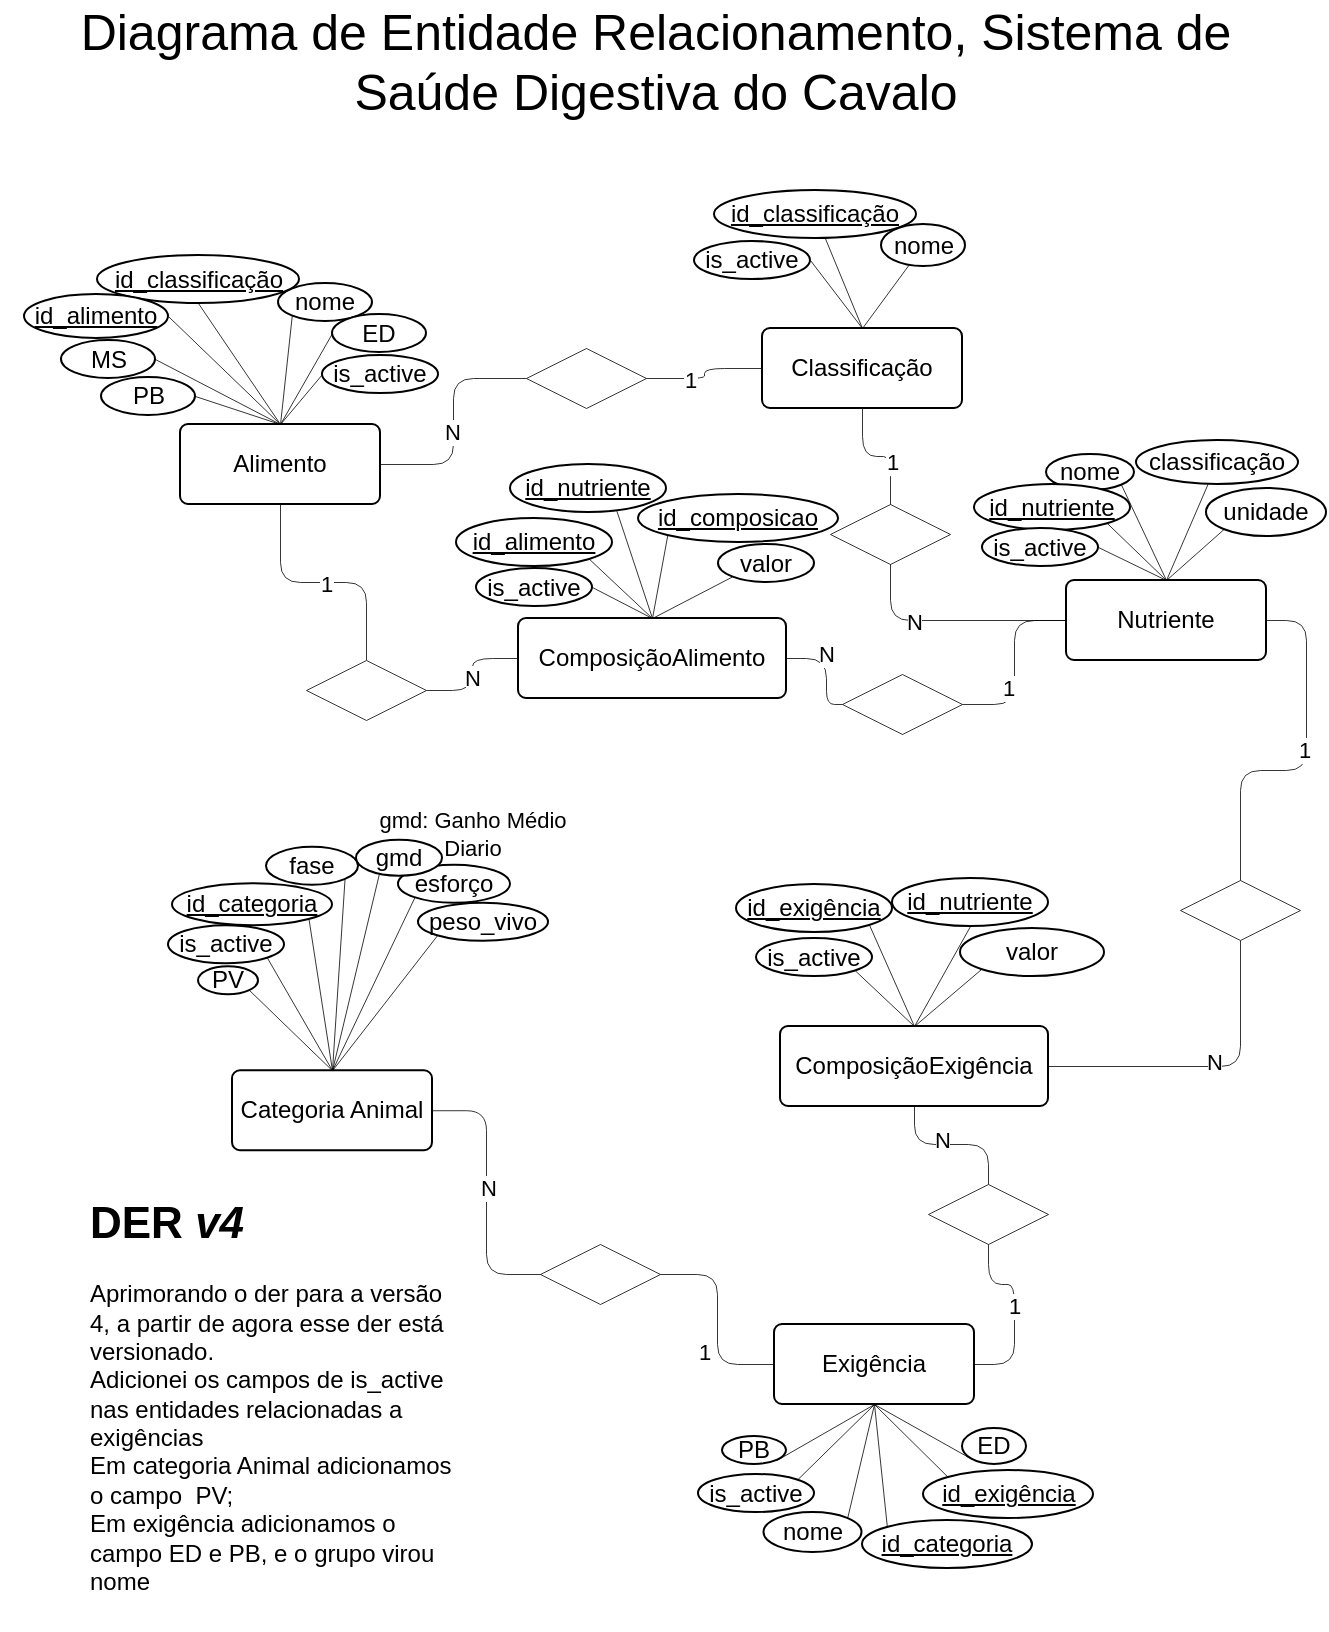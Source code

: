 <mxfile version="27.0.9">
  <diagram name="Página-1" id="3VQ2zI77Vzn59eib0IF1">
    <mxGraphModel dx="505" dy="426" grid="1" gridSize="10" guides="1" tooltips="1" connect="1" arrows="1" fold="1" page="1" pageScale="1" pageWidth="1600" pageHeight="900" math="0" shadow="0">
      <root>
        <mxCell id="0" />
        <mxCell id="1" parent="0" />
        <mxCell id="BL19Yoxea98xcwSY_bck-126" value="gmd: Ganho Médio Diario" style="text;html=1;align=center;verticalAlign=middle;whiteSpace=wrap;rounded=0;fontFamily=Helvetica;fontSize=11;fontColor=default;labelBackgroundColor=default;" parent="1" vertex="1">
          <mxGeometry x="688" y="447" width="117" height="30" as="geometry" />
        </mxCell>
        <mxCell id="BL19Yoxea98xcwSY_bck-1" value="" style="group" parent="1" vertex="1" connectable="0">
          <mxGeometry x="821" y="139" width="190.5" height="110" as="geometry" />
        </mxCell>
        <mxCell id="BL19Yoxea98xcwSY_bck-2" value="Classificação" style="rounded=1;arcSize=10;whiteSpace=wrap;html=1;align=center;" parent="BL19Yoxea98xcwSY_bck-1" vertex="1">
          <mxGeometry x="70" y="70" width="100" height="40" as="geometry" />
        </mxCell>
        <mxCell id="BL19Yoxea98xcwSY_bck-3" style="edgeStyle=none;shape=connector;rounded=1;orthogonalLoop=1;jettySize=auto;html=1;shadow=0;strokeColor=default;strokeWidth=0.394;align=center;verticalAlign=middle;fontFamily=Helvetica;fontSize=11;fontColor=default;labelBackgroundColor=default;startFill=0;endArrow=none;flowAnimation=0;" parent="BL19Yoxea98xcwSY_bck-1" source="BL19Yoxea98xcwSY_bck-4" edge="1">
          <mxGeometry relative="1" as="geometry">
            <mxPoint x="120" y="70" as="targetPoint" />
          </mxGeometry>
        </mxCell>
        <mxCell id="BL19Yoxea98xcwSY_bck-4" value="&lt;u&gt;id_classificação&lt;/u&gt;" style="ellipse;whiteSpace=wrap;html=1;align=center;" parent="BL19Yoxea98xcwSY_bck-1" vertex="1">
          <mxGeometry x="46" y="1" width="101" height="24" as="geometry" />
        </mxCell>
        <mxCell id="BL19Yoxea98xcwSY_bck-5" style="shape=connector;rounded=1;orthogonalLoop=1;jettySize=auto;html=1;entryX=0.5;entryY=0;entryDx=0;entryDy=0;shadow=0;strokeColor=default;strokeWidth=0.394;align=center;verticalAlign=middle;fontFamily=Helvetica;fontSize=11;fontColor=default;labelBackgroundColor=default;startFill=0;endArrow=none;flowAnimation=0;" parent="BL19Yoxea98xcwSY_bck-1" source="BL19Yoxea98xcwSY_bck-6" target="BL19Yoxea98xcwSY_bck-2" edge="1">
          <mxGeometry relative="1" as="geometry" />
        </mxCell>
        <mxCell id="BL19Yoxea98xcwSY_bck-6" value="nome" style="ellipse;whiteSpace=wrap;html=1;align=center;" parent="BL19Yoxea98xcwSY_bck-1" vertex="1">
          <mxGeometry x="129.5" y="18" width="42" height="21" as="geometry" />
        </mxCell>
        <mxCell id="BL19Yoxea98xcwSY_bck-7" style="rounded=1;orthogonalLoop=1;jettySize=auto;html=1;exitX=1;exitY=0.5;exitDx=0;exitDy=0;entryX=0.5;entryY=0;entryDx=0;entryDy=0;shadow=0;strokeColor=default;strokeWidth=0.394;align=center;verticalAlign=middle;fontFamily=Helvetica;fontSize=11;fontColor=default;labelBackgroundColor=default;startFill=0;endArrow=none;flowAnimation=0;" parent="BL19Yoxea98xcwSY_bck-1" source="BL19Yoxea98xcwSY_bck-8" target="BL19Yoxea98xcwSY_bck-2" edge="1">
          <mxGeometry relative="1" as="geometry" />
        </mxCell>
        <mxCell id="BL19Yoxea98xcwSY_bck-8" value="is_&lt;span style=&quot;background-color: transparent; color: light-dark(rgb(0, 0, 0), rgb(255, 255, 255));&quot;&gt;active&lt;/span&gt;" style="ellipse;whiteSpace=wrap;html=1;align=center;" parent="BL19Yoxea98xcwSY_bck-1" vertex="1">
          <mxGeometry x="36" y="26.5" width="58" height="19" as="geometry" />
        </mxCell>
        <mxCell id="BL19Yoxea98xcwSY_bck-9" style="edgeStyle=orthogonalEdgeStyle;rounded=1;orthogonalLoop=1;jettySize=auto;html=1;entryX=0;entryY=0.5;entryDx=0;entryDy=0;endArrow=none;startFill=0;strokeWidth=0.394;curved=0;flowAnimation=0;shadow=0;" parent="1" source="BL19Yoxea98xcwSY_bck-54" target="BL19Yoxea98xcwSY_bck-18" edge="1">
          <mxGeometry relative="1" as="geometry" />
        </mxCell>
        <mxCell id="BL19Yoxea98xcwSY_bck-10" value="N" style="edgeLabel;html=1;align=center;verticalAlign=middle;resizable=0;points=[];" parent="BL19Yoxea98xcwSY_bck-9" vertex="1" connectable="0">
          <mxGeometry x="-0.237" y="2" relative="1" as="geometry">
            <mxPoint as="offset" />
          </mxGeometry>
        </mxCell>
        <mxCell id="BL19Yoxea98xcwSY_bck-11" style="edgeStyle=orthogonalEdgeStyle;rounded=1;orthogonalLoop=1;jettySize=auto;html=1;endArrow=none;startFill=0;strokeWidth=0.394;curved=0;flowAnimation=0;shadow=0;" parent="1" source="BL19Yoxea98xcwSY_bck-15" target="BL19Yoxea98xcwSY_bck-20" edge="1">
          <mxGeometry relative="1" as="geometry" />
        </mxCell>
        <mxCell id="BL19Yoxea98xcwSY_bck-12" value="1" style="edgeLabel;html=1;align=center;verticalAlign=middle;resizable=0;points=[];" parent="BL19Yoxea98xcwSY_bck-11" vertex="1" connectable="0">
          <mxGeometry x="-0.026" y="1" relative="1" as="geometry">
            <mxPoint as="offset" />
          </mxGeometry>
        </mxCell>
        <mxCell id="BL19Yoxea98xcwSY_bck-13" style="edgeStyle=orthogonalEdgeStyle;rounded=1;orthogonalLoop=1;jettySize=auto;html=1;exitX=1;exitY=0.5;exitDx=0;exitDy=0;entryX=0;entryY=0.5;entryDx=0;entryDy=0;endArrow=none;startFill=0;strokeWidth=0.394;curved=0;flowAnimation=0;shadow=0;" parent="1" source="BL19Yoxea98xcwSY_bck-15" target="BL19Yoxea98xcwSY_bck-54" edge="1">
          <mxGeometry relative="1" as="geometry" />
        </mxCell>
        <mxCell id="BL19Yoxea98xcwSY_bck-14" value="N" style="edgeLabel;html=1;align=center;verticalAlign=middle;resizable=0;points=[];" parent="BL19Yoxea98xcwSY_bck-13" vertex="1" connectable="0">
          <mxGeometry x="-0.059" relative="1" as="geometry">
            <mxPoint as="offset" />
          </mxGeometry>
        </mxCell>
        <mxCell id="BL19Yoxea98xcwSY_bck-15" value="" style="shape=rhombus;perimeter=rhombusPerimeter;whiteSpace=wrap;html=1;align=center;strokeWidth=0.394;fontFamily=Helvetica;fontColor=#464646;spacing=0.394;" parent="1" vertex="1">
          <mxGeometry x="663" y="375" width="60" height="30" as="geometry" />
        </mxCell>
        <mxCell id="BL19Yoxea98xcwSY_bck-16" style="edgeStyle=orthogonalEdgeStyle;rounded=1;orthogonalLoop=1;jettySize=auto;html=1;endArrow=none;startFill=0;strokeWidth=0.394;curved=0;flowAnimation=0;shadow=0;entryX=0;entryY=0.5;entryDx=0;entryDy=0;" parent="1" source="BL19Yoxea98xcwSY_bck-18" target="BL19Yoxea98xcwSY_bck-36" edge="1">
          <mxGeometry relative="1" as="geometry" />
        </mxCell>
        <mxCell id="BL19Yoxea98xcwSY_bck-17" value="1" style="edgeLabel;html=1;align=center;verticalAlign=middle;resizable=0;points=[];" parent="BL19Yoxea98xcwSY_bck-16" vertex="1" connectable="0">
          <mxGeometry x="-0.271" y="3" relative="1" as="geometry">
            <mxPoint as="offset" />
          </mxGeometry>
        </mxCell>
        <mxCell id="BL19Yoxea98xcwSY_bck-18" value="" style="shape=rhombus;perimeter=rhombusPerimeter;whiteSpace=wrap;html=1;align=center;strokeWidth=0.394;fontFamily=Helvetica;fontColor=#464646;spacing=0.394;" parent="1" vertex="1">
          <mxGeometry x="931" y="382" width="60" height="30" as="geometry" />
        </mxCell>
        <mxCell id="BL19Yoxea98xcwSY_bck-19" value="" style="group" parent="1" vertex="1" connectable="0">
          <mxGeometry x="510" y="177" width="215" height="120" as="geometry" />
        </mxCell>
        <mxCell id="BL19Yoxea98xcwSY_bck-20" value="Alimento" style="rounded=1;arcSize=10;whiteSpace=wrap;html=1;align=center;" parent="BL19Yoxea98xcwSY_bck-19" vertex="1">
          <mxGeometry x="90" y="80" width="100" height="40" as="geometry" />
        </mxCell>
        <mxCell id="BL19Yoxea98xcwSY_bck-21" style="edgeStyle=none;shape=connector;rounded=1;orthogonalLoop=1;jettySize=auto;html=1;exitX=0;exitY=1;exitDx=0;exitDy=0;entryX=0.5;entryY=0;entryDx=0;entryDy=0;shadow=0;strokeColor=default;strokeWidth=0.394;align=center;verticalAlign=middle;fontFamily=Helvetica;fontSize=11;fontColor=default;labelBackgroundColor=default;startFill=0;endArrow=none;flowAnimation=0;" parent="BL19Yoxea98xcwSY_bck-19" source="BL19Yoxea98xcwSY_bck-22" target="BL19Yoxea98xcwSY_bck-20" edge="1">
          <mxGeometry relative="1" as="geometry" />
        </mxCell>
        <mxCell id="BL19Yoxea98xcwSY_bck-22" value="nome" style="ellipse;whiteSpace=wrap;html=1;align=center;" parent="BL19Yoxea98xcwSY_bck-19" vertex="1">
          <mxGeometry x="139" y="9.5" width="47" height="19" as="geometry" />
        </mxCell>
        <mxCell id="BL19Yoxea98xcwSY_bck-23" style="edgeStyle=none;shape=connector;rounded=1;orthogonalLoop=1;jettySize=auto;html=1;exitX=0.5;exitY=1;exitDx=0;exitDy=0;entryX=0.5;entryY=0;entryDx=0;entryDy=0;shadow=0;strokeColor=default;strokeWidth=0.394;align=center;verticalAlign=middle;fontFamily=Helvetica;fontSize=11;fontColor=default;labelBackgroundColor=default;startFill=0;endArrow=none;flowAnimation=0;" parent="BL19Yoxea98xcwSY_bck-19" source="BL19Yoxea98xcwSY_bck-24" target="BL19Yoxea98xcwSY_bck-20" edge="1">
          <mxGeometry relative="1" as="geometry" />
        </mxCell>
        <mxCell id="BL19Yoxea98xcwSY_bck-24" value="&lt;u&gt;id_classificação&lt;/u&gt;" style="ellipse;whiteSpace=wrap;html=1;align=center;" parent="BL19Yoxea98xcwSY_bck-19" vertex="1">
          <mxGeometry x="48.5" y="-4.5" width="101" height="24" as="geometry" />
        </mxCell>
        <mxCell id="BL19Yoxea98xcwSY_bck-25" style="edgeStyle=none;shape=connector;rounded=1;orthogonalLoop=1;jettySize=auto;html=1;exitX=1;exitY=0.5;exitDx=0;exitDy=0;entryX=0.5;entryY=0;entryDx=0;entryDy=0;shadow=0;strokeColor=default;strokeWidth=0.394;align=center;verticalAlign=middle;fontFamily=Helvetica;fontSize=11;fontColor=default;labelBackgroundColor=default;startFill=0;endArrow=none;flowAnimation=0;" parent="BL19Yoxea98xcwSY_bck-19" source="BL19Yoxea98xcwSY_bck-26" target="BL19Yoxea98xcwSY_bck-20" edge="1">
          <mxGeometry relative="1" as="geometry" />
        </mxCell>
        <mxCell id="BL19Yoxea98xcwSY_bck-26" value="&lt;u&gt;id_alimento&lt;/u&gt;" style="ellipse;whiteSpace=wrap;html=1;align=center;" parent="BL19Yoxea98xcwSY_bck-19" vertex="1">
          <mxGeometry x="12" y="15" width="72" height="22" as="geometry" />
        </mxCell>
        <mxCell id="BL19Yoxea98xcwSY_bck-27" style="rounded=0;orthogonalLoop=1;jettySize=auto;html=1;exitX=1;exitY=0.5;exitDx=0;exitDy=0;entryX=0.5;entryY=0;entryDx=0;entryDy=0;endArrow=none;startFill=0;strokeWidth=0.394;" parent="BL19Yoxea98xcwSY_bck-19" source="BL19Yoxea98xcwSY_bck-28" target="BL19Yoxea98xcwSY_bck-20" edge="1">
          <mxGeometry relative="1" as="geometry" />
        </mxCell>
        <mxCell id="BL19Yoxea98xcwSY_bck-28" value="MS" style="ellipse;whiteSpace=wrap;html=1;align=center;" parent="BL19Yoxea98xcwSY_bck-19" vertex="1">
          <mxGeometry x="30.5" y="38" width="47" height="19" as="geometry" />
        </mxCell>
        <mxCell id="BL19Yoxea98xcwSY_bck-29" value="PB" style="ellipse;whiteSpace=wrap;html=1;align=center;" parent="BL19Yoxea98xcwSY_bck-19" vertex="1">
          <mxGeometry x="50.5" y="56.5" width="47" height="19" as="geometry" />
        </mxCell>
        <mxCell id="BL19Yoxea98xcwSY_bck-30" style="rounded=0;orthogonalLoop=1;jettySize=auto;html=1;exitX=1;exitY=0.5;exitDx=0;exitDy=0;entryX=0.5;entryY=0;entryDx=0;entryDy=0;endArrow=none;startFill=0;strokeWidth=0.394;" parent="BL19Yoxea98xcwSY_bck-19" source="BL19Yoxea98xcwSY_bck-29" target="BL19Yoxea98xcwSY_bck-20" edge="1">
          <mxGeometry relative="1" as="geometry">
            <mxPoint x="150" y="90" as="targetPoint" />
          </mxGeometry>
        </mxCell>
        <mxCell id="BL19Yoxea98xcwSY_bck-31" value="ED" style="ellipse;whiteSpace=wrap;html=1;align=center;" parent="BL19Yoxea98xcwSY_bck-19" vertex="1">
          <mxGeometry x="166" y="25" width="47" height="19" as="geometry" />
        </mxCell>
        <mxCell id="BL19Yoxea98xcwSY_bck-32" style="rounded=0;orthogonalLoop=1;jettySize=auto;html=1;exitX=0;exitY=0.5;exitDx=0;exitDy=0;entryX=0.5;entryY=0;entryDx=0;entryDy=0;endArrow=none;startFill=0;strokeWidth=0.394;" parent="BL19Yoxea98xcwSY_bck-19" source="BL19Yoxea98xcwSY_bck-31" target="BL19Yoxea98xcwSY_bck-20" edge="1">
          <mxGeometry relative="1" as="geometry">
            <mxPoint x="281.5" y="69.5" as="targetPoint" />
          </mxGeometry>
        </mxCell>
        <mxCell id="BL19Yoxea98xcwSY_bck-33" style="rounded=0;orthogonalLoop=1;jettySize=auto;html=1;exitX=0;exitY=0.5;exitDx=0;exitDy=0;endArrow=none;startFill=0;strokeWidth=0.394;entryX=0.5;entryY=0;entryDx=0;entryDy=0;" parent="BL19Yoxea98xcwSY_bck-19" source="BL19Yoxea98xcwSY_bck-34" target="BL19Yoxea98xcwSY_bck-20" edge="1">
          <mxGeometry relative="1" as="geometry">
            <mxPoint x="141" y="82" as="targetPoint" />
          </mxGeometry>
        </mxCell>
        <mxCell id="BL19Yoxea98xcwSY_bck-34" value="is_&lt;span style=&quot;background-color: transparent; color: light-dark(rgb(0, 0, 0), rgb(255, 255, 255));&quot;&gt;active&lt;/span&gt;" style="ellipse;whiteSpace=wrap;html=1;align=center;" parent="BL19Yoxea98xcwSY_bck-19" vertex="1">
          <mxGeometry x="161" y="45.5" width="58" height="19" as="geometry" />
        </mxCell>
        <mxCell id="BL19Yoxea98xcwSY_bck-35" value="" style="group" parent="1" vertex="1" connectable="0">
          <mxGeometry x="991" y="265" width="182" height="110" as="geometry" />
        </mxCell>
        <mxCell id="BL19Yoxea98xcwSY_bck-36" value="Nutriente" style="rounded=1;arcSize=10;whiteSpace=wrap;html=1;align=center;" parent="BL19Yoxea98xcwSY_bck-35" vertex="1">
          <mxGeometry x="52" y="70" width="100" height="40" as="geometry" />
        </mxCell>
        <mxCell id="BL19Yoxea98xcwSY_bck-37" style="edgeStyle=none;shape=connector;rounded=1;orthogonalLoop=1;jettySize=auto;html=1;exitX=1;exitY=1;exitDx=0;exitDy=0;entryX=0.5;entryY=0;entryDx=0;entryDy=0;shadow=0;strokeColor=default;strokeWidth=0.394;align=center;verticalAlign=middle;fontFamily=Helvetica;fontSize=11;fontColor=default;labelBackgroundColor=default;startFill=0;endArrow=none;flowAnimation=0;" parent="BL19Yoxea98xcwSY_bck-35" source="BL19Yoxea98xcwSY_bck-38" target="BL19Yoxea98xcwSY_bck-36" edge="1">
          <mxGeometry relative="1" as="geometry" />
        </mxCell>
        <mxCell id="BL19Yoxea98xcwSY_bck-38" value="nome" style="ellipse;whiteSpace=wrap;html=1;align=center;" parent="BL19Yoxea98xcwSY_bck-35" vertex="1">
          <mxGeometry x="42" y="7" width="44" height="18" as="geometry" />
        </mxCell>
        <mxCell id="BL19Yoxea98xcwSY_bck-39" style="edgeStyle=none;shape=connector;rounded=1;orthogonalLoop=1;jettySize=auto;html=1;shadow=0;strokeColor=default;strokeWidth=0.394;align=center;verticalAlign=middle;fontFamily=Helvetica;fontSize=11;fontColor=default;labelBackgroundColor=default;startFill=0;endArrow=none;flowAnimation=0;" parent="BL19Yoxea98xcwSY_bck-35" source="BL19Yoxea98xcwSY_bck-40" edge="1">
          <mxGeometry relative="1" as="geometry">
            <mxPoint x="102" y="70" as="targetPoint" />
          </mxGeometry>
        </mxCell>
        <mxCell id="BL19Yoxea98xcwSY_bck-40" value="classificação" style="ellipse;whiteSpace=wrap;html=1;align=center;" parent="BL19Yoxea98xcwSY_bck-35" vertex="1">
          <mxGeometry x="87" width="81" height="22" as="geometry" />
        </mxCell>
        <mxCell id="BL19Yoxea98xcwSY_bck-41" style="edgeStyle=none;shape=connector;rounded=1;orthogonalLoop=1;jettySize=auto;html=1;exitX=1;exitY=1;exitDx=0;exitDy=0;entryX=0.5;entryY=0;entryDx=0;entryDy=0;shadow=0;strokeColor=default;strokeWidth=0.394;align=center;verticalAlign=middle;fontFamily=Helvetica;fontSize=11;fontColor=default;labelBackgroundColor=default;startFill=0;endArrow=none;flowAnimation=0;" parent="BL19Yoxea98xcwSY_bck-35" source="BL19Yoxea98xcwSY_bck-42" target="BL19Yoxea98xcwSY_bck-36" edge="1">
          <mxGeometry relative="1" as="geometry" />
        </mxCell>
        <mxCell id="BL19Yoxea98xcwSY_bck-42" value="&lt;u&gt;id_nutriente&lt;/u&gt;" style="ellipse;whiteSpace=wrap;html=1;align=center;" parent="BL19Yoxea98xcwSY_bck-35" vertex="1">
          <mxGeometry x="6" y="22" width="78" height="23" as="geometry" />
        </mxCell>
        <mxCell id="BL19Yoxea98xcwSY_bck-43" style="edgeStyle=none;shape=connector;rounded=1;orthogonalLoop=1;jettySize=auto;html=1;exitX=0;exitY=1;exitDx=0;exitDy=0;entryX=0.5;entryY=0;entryDx=0;entryDy=0;shadow=0;strokeColor=default;strokeWidth=0.394;align=center;verticalAlign=middle;fontFamily=Helvetica;fontSize=11;fontColor=default;labelBackgroundColor=default;startFill=0;endArrow=none;flowAnimation=0;" parent="BL19Yoxea98xcwSY_bck-35" source="BL19Yoxea98xcwSY_bck-44" target="BL19Yoxea98xcwSY_bck-36" edge="1">
          <mxGeometry relative="1" as="geometry" />
        </mxCell>
        <mxCell id="BL19Yoxea98xcwSY_bck-44" value="unidade" style="ellipse;whiteSpace=wrap;html=1;align=center;" parent="BL19Yoxea98xcwSY_bck-35" vertex="1">
          <mxGeometry x="122" y="24" width="60" height="24" as="geometry" />
        </mxCell>
        <mxCell id="BL19Yoxea98xcwSY_bck-45" style="rounded=0;orthogonalLoop=1;jettySize=auto;html=1;exitX=1;exitY=0.5;exitDx=0;exitDy=0;entryX=0.5;entryY=0;entryDx=0;entryDy=0;endArrow=none;startFill=0;strokeWidth=0.394;" parent="BL19Yoxea98xcwSY_bck-35" source="BL19Yoxea98xcwSY_bck-46" target="BL19Yoxea98xcwSY_bck-36" edge="1">
          <mxGeometry relative="1" as="geometry" />
        </mxCell>
        <mxCell id="BL19Yoxea98xcwSY_bck-46" value="is_&lt;span style=&quot;background-color: transparent; color: light-dark(rgb(0, 0, 0), rgb(255, 255, 255));&quot;&gt;active&lt;/span&gt;" style="ellipse;whiteSpace=wrap;html=1;align=center;" parent="BL19Yoxea98xcwSY_bck-35" vertex="1">
          <mxGeometry x="10" y="44" width="58" height="19" as="geometry" />
        </mxCell>
        <mxCell id="BL19Yoxea98xcwSY_bck-47" style="edgeStyle=orthogonalEdgeStyle;shape=connector;curved=0;rounded=1;orthogonalLoop=1;jettySize=auto;html=1;exitX=0;exitY=0.5;exitDx=0;exitDy=0;entryX=1;entryY=0.5;entryDx=0;entryDy=0;shadow=0;strokeColor=default;strokeWidth=0.394;align=center;verticalAlign=middle;fontFamily=Helvetica;fontSize=11;fontColor=default;labelBackgroundColor=default;startFill=0;endArrow=none;flowAnimation=0;" parent="1" source="BL19Yoxea98xcwSY_bck-50" target="BL19Yoxea98xcwSY_bck-20" edge="1">
          <mxGeometry relative="1" as="geometry" />
        </mxCell>
        <mxCell id="BL19Yoxea98xcwSY_bck-48" value="N" style="edgeLabel;html=1;align=center;verticalAlign=middle;resizable=0;points=[];strokeColor=default;strokeWidth=0.394;spacing=0.394;fontFamily=Helvetica;fontSize=11;fontColor=default;labelBackgroundColor=default;fillColor=default;" parent="BL19Yoxea98xcwSY_bck-47" vertex="1" connectable="0">
          <mxGeometry x="0.089" y="-1" relative="1" as="geometry">
            <mxPoint as="offset" />
          </mxGeometry>
        </mxCell>
        <mxCell id="BL19Yoxea98xcwSY_bck-50" value="" style="shape=rhombus;perimeter=rhombusPerimeter;whiteSpace=wrap;html=1;align=center;strokeWidth=0.394;fontFamily=Helvetica;fontColor=#464646;spacing=0.394;" parent="1" vertex="1">
          <mxGeometry x="773" y="219" width="60" height="30" as="geometry" />
        </mxCell>
        <mxCell id="BL19Yoxea98xcwSY_bck-51" style="edgeStyle=orthogonalEdgeStyle;shape=connector;curved=0;rounded=1;orthogonalLoop=1;jettySize=auto;html=1;shadow=0;strokeColor=default;strokeWidth=0.394;align=center;verticalAlign=middle;fontFamily=Helvetica;fontSize=11;fontColor=default;labelBackgroundColor=default;startFill=0;endArrow=none;flowAnimation=0;" parent="1" source="BL19Yoxea98xcwSY_bck-2" target="BL19Yoxea98xcwSY_bck-50" edge="1">
          <mxGeometry relative="1" as="geometry" />
        </mxCell>
        <mxCell id="BL19Yoxea98xcwSY_bck-52" value="1" style="edgeLabel;html=1;align=center;verticalAlign=middle;resizable=0;points=[];strokeColor=default;strokeWidth=0.394;spacing=0.394;fontFamily=Helvetica;fontSize=11;fontColor=default;labelBackgroundColor=default;fillColor=default;" parent="BL19Yoxea98xcwSY_bck-51" vertex="1" connectable="0">
          <mxGeometry x="0.312" y="1" relative="1" as="geometry">
            <mxPoint as="offset" />
          </mxGeometry>
        </mxCell>
        <mxCell id="BL19Yoxea98xcwSY_bck-53" value="" style="group" parent="1" vertex="1" connectable="0">
          <mxGeometry x="738" y="283" width="199" height="111" as="geometry" />
        </mxCell>
        <mxCell id="BL19Yoxea98xcwSY_bck-54" value="ComposiçãoAlimento" style="rounded=1;arcSize=10;whiteSpace=wrap;html=1;align=center;" parent="BL19Yoxea98xcwSY_bck-53" vertex="1">
          <mxGeometry x="31" y="71" width="134" height="40" as="geometry" />
        </mxCell>
        <mxCell id="BL19Yoxea98xcwSY_bck-55" style="edgeStyle=none;shape=connector;rounded=1;orthogonalLoop=1;jettySize=auto;html=1;exitX=1;exitY=1;exitDx=0;exitDy=0;entryX=0.5;entryY=0;entryDx=0;entryDy=0;shadow=0;strokeColor=default;strokeWidth=0.394;align=center;verticalAlign=middle;fontFamily=Helvetica;fontSize=11;fontColor=default;labelBackgroundColor=default;startFill=0;endArrow=none;flowAnimation=0;" parent="BL19Yoxea98xcwSY_bck-53" source="BL19Yoxea98xcwSY_bck-56" target="BL19Yoxea98xcwSY_bck-54" edge="1">
          <mxGeometry relative="1" as="geometry" />
        </mxCell>
        <mxCell id="BL19Yoxea98xcwSY_bck-56" value="&lt;u&gt;id_alimento&lt;/u&gt;" style="ellipse;whiteSpace=wrap;html=1;align=center;" parent="BL19Yoxea98xcwSY_bck-53" vertex="1">
          <mxGeometry y="21" width="78" height="24" as="geometry" />
        </mxCell>
        <mxCell id="BL19Yoxea98xcwSY_bck-57" style="edgeStyle=none;shape=connector;rounded=1;orthogonalLoop=1;jettySize=auto;html=1;exitX=0;exitY=1;exitDx=0;exitDy=0;shadow=0;strokeColor=default;strokeWidth=0.394;align=center;verticalAlign=middle;fontFamily=Helvetica;fontSize=11;fontColor=default;labelBackgroundColor=default;startFill=0;endArrow=none;flowAnimation=0;entryX=0.5;entryY=0;entryDx=0;entryDy=0;" parent="BL19Yoxea98xcwSY_bck-53" source="BL19Yoxea98xcwSY_bck-58" target="BL19Yoxea98xcwSY_bck-54" edge="1">
          <mxGeometry relative="1" as="geometry">
            <mxPoint x="94" y="71" as="targetPoint" />
          </mxGeometry>
        </mxCell>
        <mxCell id="BL19Yoxea98xcwSY_bck-58" value="valor" style="ellipse;whiteSpace=wrap;html=1;align=center;" parent="BL19Yoxea98xcwSY_bck-53" vertex="1">
          <mxGeometry x="131" y="34" width="48" height="19" as="geometry" />
        </mxCell>
        <mxCell id="BL19Yoxea98xcwSY_bck-59" style="edgeStyle=none;shape=connector;rounded=1;orthogonalLoop=1;jettySize=auto;html=1;exitX=0.682;exitY=0.971;exitDx=0;exitDy=0;entryX=0.5;entryY=0;entryDx=0;entryDy=0;shadow=0;strokeColor=default;strokeWidth=0.394;align=center;verticalAlign=middle;fontFamily=Helvetica;fontSize=11;fontColor=default;labelBackgroundColor=default;startFill=0;endArrow=none;flowAnimation=0;exitPerimeter=0;" parent="BL19Yoxea98xcwSY_bck-53" source="BL19Yoxea98xcwSY_bck-60" target="BL19Yoxea98xcwSY_bck-54" edge="1">
          <mxGeometry relative="1" as="geometry" />
        </mxCell>
        <mxCell id="BL19Yoxea98xcwSY_bck-60" value="&lt;u&gt;id_nutriente&lt;/u&gt;" style="ellipse;whiteSpace=wrap;html=1;align=center;" parent="BL19Yoxea98xcwSY_bck-53" vertex="1">
          <mxGeometry x="27" y="-6" width="78" height="24" as="geometry" />
        </mxCell>
        <mxCell id="BL19Yoxea98xcwSY_bck-61" style="rounded=1;orthogonalLoop=1;jettySize=auto;html=1;exitX=1;exitY=0.5;exitDx=0;exitDy=0;entryX=0.5;entryY=0;entryDx=0;entryDy=0;shadow=0;strokeColor=default;strokeWidth=0.394;align=center;verticalAlign=middle;fontFamily=Helvetica;fontSize=11;fontColor=default;labelBackgroundColor=default;startFill=0;endArrow=none;flowAnimation=0;" parent="BL19Yoxea98xcwSY_bck-53" source="BL19Yoxea98xcwSY_bck-62" target="BL19Yoxea98xcwSY_bck-54" edge="1">
          <mxGeometry relative="1" as="geometry" />
        </mxCell>
        <mxCell id="BL19Yoxea98xcwSY_bck-62" value="is_&lt;span style=&quot;background-color: transparent; color: light-dark(rgb(0, 0, 0), rgb(255, 255, 255));&quot;&gt;active&lt;/span&gt;" style="ellipse;whiteSpace=wrap;html=1;align=center;" parent="BL19Yoxea98xcwSY_bck-53" vertex="1">
          <mxGeometry x="10" y="46" width="58" height="19" as="geometry" />
        </mxCell>
        <mxCell id="BL19Yoxea98xcwSY_bck-63" value="&lt;u&gt;id_composicao&lt;/u&gt;" style="ellipse;whiteSpace=wrap;html=1;align=center;" parent="BL19Yoxea98xcwSY_bck-53" vertex="1">
          <mxGeometry x="91" y="9" width="100" height="24" as="geometry" />
        </mxCell>
        <mxCell id="BL19Yoxea98xcwSY_bck-64" style="edgeStyle=none;shape=connector;rounded=1;orthogonalLoop=1;jettySize=auto;html=1;exitX=0;exitY=1;exitDx=0;exitDy=0;shadow=0;strokeColor=default;strokeWidth=0.394;align=center;verticalAlign=middle;fontFamily=Helvetica;fontSize=11;fontColor=default;labelBackgroundColor=default;startFill=0;endArrow=none;flowAnimation=0;entryX=0.5;entryY=0;entryDx=0;entryDy=0;" parent="BL19Yoxea98xcwSY_bck-53" source="BL19Yoxea98xcwSY_bck-63" target="BL19Yoxea98xcwSY_bck-54" edge="1">
          <mxGeometry relative="1" as="geometry">
            <mxPoint x="108" y="81" as="targetPoint" />
            <mxPoint x="148" y="60" as="sourcePoint" />
          </mxGeometry>
        </mxCell>
        <mxCell id="BL19Yoxea98xcwSY_bck-65" value="" style="group" parent="1" vertex="1" connectable="0">
          <mxGeometry x="869" y="487" width="176" height="111" as="geometry" />
        </mxCell>
        <mxCell id="BL19Yoxea98xcwSY_bck-66" value="ComposiçãoExigência" style="rounded=1;arcSize=10;whiteSpace=wrap;html=1;align=center;" parent="BL19Yoxea98xcwSY_bck-65" vertex="1">
          <mxGeometry x="31" y="71" width="134" height="40" as="geometry" />
        </mxCell>
        <mxCell id="BL19Yoxea98xcwSY_bck-67" style="edgeStyle=none;shape=connector;rounded=1;orthogonalLoop=1;jettySize=auto;html=1;exitX=1;exitY=1;exitDx=0;exitDy=0;entryX=0.5;entryY=0;entryDx=0;entryDy=0;shadow=0;strokeColor=default;strokeWidth=0.394;align=center;verticalAlign=middle;fontFamily=Helvetica;fontSize=11;fontColor=default;labelBackgroundColor=default;startFill=0;endArrow=none;flowAnimation=0;" parent="BL19Yoxea98xcwSY_bck-65" source="BL19Yoxea98xcwSY_bck-68" target="BL19Yoxea98xcwSY_bck-66" edge="1">
          <mxGeometry relative="1" as="geometry" />
        </mxCell>
        <mxCell id="BL19Yoxea98xcwSY_bck-68" value="&lt;u&gt;id_exigência&lt;/u&gt;" style="ellipse;whiteSpace=wrap;html=1;align=center;" parent="BL19Yoxea98xcwSY_bck-65" vertex="1">
          <mxGeometry x="9" width="78" height="24" as="geometry" />
        </mxCell>
        <mxCell id="BL19Yoxea98xcwSY_bck-69" style="edgeStyle=none;shape=connector;rounded=1;orthogonalLoop=1;jettySize=auto;html=1;exitX=0;exitY=1;exitDx=0;exitDy=0;shadow=0;strokeColor=default;strokeWidth=0.394;align=center;verticalAlign=middle;fontFamily=Helvetica;fontSize=11;fontColor=default;labelBackgroundColor=default;startFill=0;endArrow=none;flowAnimation=0;entryX=0.5;entryY=0;entryDx=0;entryDy=0;" parent="BL19Yoxea98xcwSY_bck-65" source="BL19Yoxea98xcwSY_bck-70" target="BL19Yoxea98xcwSY_bck-66" edge="1">
          <mxGeometry relative="1" as="geometry">
            <mxPoint x="94" y="71" as="targetPoint" />
          </mxGeometry>
        </mxCell>
        <mxCell id="BL19Yoxea98xcwSY_bck-70" value="valor" style="ellipse;whiteSpace=wrap;html=1;align=center;" parent="BL19Yoxea98xcwSY_bck-65" vertex="1">
          <mxGeometry x="121" y="22" width="72" height="24" as="geometry" />
        </mxCell>
        <mxCell id="BL19Yoxea98xcwSY_bck-71" style="edgeStyle=none;shape=connector;rounded=1;orthogonalLoop=1;jettySize=auto;html=1;exitX=0.5;exitY=1;exitDx=0;exitDy=0;entryX=0.5;entryY=0;entryDx=0;entryDy=0;shadow=0;strokeColor=default;strokeWidth=0.394;align=center;verticalAlign=middle;fontFamily=Helvetica;fontSize=11;fontColor=default;labelBackgroundColor=default;startFill=0;endArrow=none;flowAnimation=0;" parent="BL19Yoxea98xcwSY_bck-65" source="BL19Yoxea98xcwSY_bck-72" target="BL19Yoxea98xcwSY_bck-66" edge="1">
          <mxGeometry relative="1" as="geometry" />
        </mxCell>
        <mxCell id="BL19Yoxea98xcwSY_bck-72" value="&lt;u&gt;id_nutriente&lt;/u&gt;" style="ellipse;whiteSpace=wrap;html=1;align=center;" parent="BL19Yoxea98xcwSY_bck-65" vertex="1">
          <mxGeometry x="87" y="-3" width="78" height="24" as="geometry" />
        </mxCell>
        <mxCell id="BL19Yoxea98xcwSY_bck-73" value="is_&lt;span style=&quot;background-color: transparent; color: light-dark(rgb(0, 0, 0), rgb(255, 255, 255));&quot;&gt;active&lt;/span&gt;" style="ellipse;whiteSpace=wrap;html=1;align=center;" parent="BL19Yoxea98xcwSY_bck-65" vertex="1">
          <mxGeometry x="19" y="27" width="58" height="19" as="geometry" />
        </mxCell>
        <mxCell id="BL19Yoxea98xcwSY_bck-74" style="edgeStyle=none;shape=connector;rounded=1;orthogonalLoop=1;jettySize=auto;html=1;exitX=1;exitY=1;exitDx=0;exitDy=0;entryX=0.5;entryY=0;entryDx=0;entryDy=0;shadow=0;strokeColor=default;strokeWidth=0.394;align=center;verticalAlign=middle;fontFamily=Helvetica;fontSize=11;fontColor=default;labelBackgroundColor=default;startFill=0;endArrow=none;flowAnimation=0;" parent="BL19Yoxea98xcwSY_bck-65" source="BL19Yoxea98xcwSY_bck-73" target="BL19Yoxea98xcwSY_bck-66" edge="1">
          <mxGeometry relative="1" as="geometry">
            <mxPoint x="86" y="30" as="sourcePoint" />
            <mxPoint x="108" y="81" as="targetPoint" />
          </mxGeometry>
        </mxCell>
        <mxCell id="BL19Yoxea98xcwSY_bck-75" style="edgeStyle=orthogonalEdgeStyle;shape=connector;curved=0;rounded=1;orthogonalLoop=1;jettySize=auto;html=1;entryX=0.5;entryY=1;entryDx=0;entryDy=0;shadow=0;strokeColor=default;strokeWidth=0.394;align=center;verticalAlign=middle;fontFamily=Helvetica;fontSize=11;fontColor=default;labelBackgroundColor=default;startFill=0;endArrow=none;flowAnimation=0;exitX=0.5;exitY=0;exitDx=0;exitDy=0;" parent="1" source="BL19Yoxea98xcwSY_bck-79" target="BL19Yoxea98xcwSY_bck-66" edge="1">
          <mxGeometry relative="1" as="geometry" />
        </mxCell>
        <mxCell id="BL19Yoxea98xcwSY_bck-76" value="N" style="edgeLabel;html=1;align=center;verticalAlign=middle;resizable=0;points=[];strokeColor=default;strokeWidth=0.394;spacing=0.394;fontFamily=Helvetica;fontSize=11;fontColor=default;labelBackgroundColor=default;fillColor=default;" parent="BL19Yoxea98xcwSY_bck-75" vertex="1" connectable="0">
          <mxGeometry x="0.136" y="-2" relative="1" as="geometry">
            <mxPoint as="offset" />
          </mxGeometry>
        </mxCell>
        <mxCell id="BL19Yoxea98xcwSY_bck-77" value="" style="group" parent="1" vertex="1" connectable="0">
          <mxGeometry x="817" y="637" width="217" height="120" as="geometry" />
        </mxCell>
        <mxCell id="BL19Yoxea98xcwSY_bck-78" value="Exigência" style="rounded=1;arcSize=10;whiteSpace=wrap;html=1;align=center;" parent="BL19Yoxea98xcwSY_bck-77" vertex="1">
          <mxGeometry x="80" y="70" width="100" height="40" as="geometry" />
        </mxCell>
        <mxCell id="BL19Yoxea98xcwSY_bck-79" value="" style="shape=rhombus;perimeter=rhombusPerimeter;whiteSpace=wrap;html=1;align=center;strokeWidth=0.394;fontFamily=Helvetica;fontColor=#464646;spacing=0.394;" parent="BL19Yoxea98xcwSY_bck-77" vertex="1">
          <mxGeometry x="157" width="60" height="30" as="geometry" />
        </mxCell>
        <mxCell id="BL19Yoxea98xcwSY_bck-80" style="edgeStyle=orthogonalEdgeStyle;shape=connector;curved=0;rounded=1;orthogonalLoop=1;jettySize=auto;html=1;shadow=0;strokeColor=default;strokeWidth=0.394;align=center;verticalAlign=middle;fontFamily=Helvetica;fontSize=11;fontColor=default;labelBackgroundColor=default;startFill=0;endArrow=none;flowAnimation=0;entryX=1;entryY=0.5;entryDx=0;entryDy=0;exitX=0.5;exitY=1;exitDx=0;exitDy=0;" parent="BL19Yoxea98xcwSY_bck-77" source="BL19Yoxea98xcwSY_bck-79" target="BL19Yoxea98xcwSY_bck-78" edge="1">
          <mxGeometry relative="1" as="geometry">
            <mxPoint x="340" y="180" as="targetPoint" />
          </mxGeometry>
        </mxCell>
        <mxCell id="BL19Yoxea98xcwSY_bck-81" value="1" style="edgeLabel;html=1;align=center;verticalAlign=middle;resizable=0;points=[];strokeColor=default;strokeWidth=0.394;spacing=0.394;fontFamily=Helvetica;fontSize=11;fontColor=default;labelBackgroundColor=default;fillColor=default;" parent="BL19Yoxea98xcwSY_bck-80" vertex="1" connectable="0">
          <mxGeometry x="-0.066" relative="1" as="geometry">
            <mxPoint as="offset" />
          </mxGeometry>
        </mxCell>
        <mxCell id="BL19Yoxea98xcwSY_bck-82" value="" style="shape=rhombus;perimeter=rhombusPerimeter;whiteSpace=wrap;html=1;align=center;strokeWidth=0.394;fontFamily=Helvetica;fontColor=#464646;spacing=0.394;" parent="BL19Yoxea98xcwSY_bck-77" vertex="1">
          <mxGeometry x="-37" y="30" width="60" height="30" as="geometry" />
        </mxCell>
        <mxCell id="BL19Yoxea98xcwSY_bck-83" style="edgeStyle=orthogonalEdgeStyle;shape=connector;curved=0;rounded=1;orthogonalLoop=1;jettySize=auto;html=1;exitX=1;exitY=0.5;exitDx=0;exitDy=0;entryX=0;entryY=0.5;entryDx=0;entryDy=0;shadow=0;strokeColor=default;strokeWidth=0.394;align=center;verticalAlign=middle;fontFamily=Helvetica;fontSize=11;fontColor=default;labelBackgroundColor=default;startFill=0;endArrow=none;flowAnimation=0;" parent="BL19Yoxea98xcwSY_bck-77" source="BL19Yoxea98xcwSY_bck-82" target="BL19Yoxea98xcwSY_bck-78" edge="1">
          <mxGeometry relative="1" as="geometry" />
        </mxCell>
        <mxCell id="BL19Yoxea98xcwSY_bck-84" value="1" style="edgeLabel;html=1;align=center;verticalAlign=middle;resizable=0;points=[];strokeColor=default;strokeWidth=0.394;spacing=0.394;fontFamily=Helvetica;fontSize=11;fontColor=default;labelBackgroundColor=default;fillColor=default;" parent="BL19Yoxea98xcwSY_bck-83" vertex="1" connectable="0">
          <mxGeometry x="0.327" relative="1" as="geometry">
            <mxPoint x="-7" as="offset" />
          </mxGeometry>
        </mxCell>
        <mxCell id="BL19Yoxea98xcwSY_bck-85" style="edgeStyle=orthogonalEdgeStyle;shape=connector;curved=0;rounded=1;orthogonalLoop=1;jettySize=auto;html=1;entryX=1;entryY=0.5;entryDx=0;entryDy=0;shadow=0;strokeColor=default;strokeWidth=0.394;align=center;verticalAlign=middle;fontFamily=Helvetica;fontSize=11;fontColor=default;labelBackgroundColor=default;startFill=0;endArrow=none;flowAnimation=0;exitX=0.5;exitY=1;exitDx=0;exitDy=0;" parent="1" source="BL19Yoxea98xcwSY_bck-87" target="BL19Yoxea98xcwSY_bck-66" edge="1">
          <mxGeometry relative="1" as="geometry">
            <mxPoint x="1090" y="407" as="sourcePoint" />
          </mxGeometry>
        </mxCell>
        <mxCell id="BL19Yoxea98xcwSY_bck-86" value="N" style="edgeLabel;html=1;align=center;verticalAlign=middle;resizable=0;points=[];strokeColor=default;strokeWidth=0.394;spacing=0.394;fontFamily=Helvetica;fontSize=11;fontColor=default;labelBackgroundColor=default;fillColor=default;" parent="BL19Yoxea98xcwSY_bck-85" vertex="1" connectable="0">
          <mxGeometry x="-0.035" y="-2" relative="1" as="geometry">
            <mxPoint as="offset" />
          </mxGeometry>
        </mxCell>
        <mxCell id="BL19Yoxea98xcwSY_bck-87" value="" style="shape=rhombus;perimeter=rhombusPerimeter;whiteSpace=wrap;html=1;align=center;strokeWidth=0.394;fontFamily=Helvetica;fontColor=#464646;spacing=0.394;" parent="1" vertex="1">
          <mxGeometry x="1100" y="485" width="60" height="30" as="geometry" />
        </mxCell>
        <mxCell id="BL19Yoxea98xcwSY_bck-88" style="edgeStyle=orthogonalEdgeStyle;shape=connector;curved=0;rounded=1;orthogonalLoop=1;jettySize=auto;html=1;exitX=1;exitY=0.5;exitDx=0;exitDy=0;shadow=0;strokeColor=default;strokeWidth=0.394;align=center;verticalAlign=middle;fontFamily=Helvetica;fontSize=11;fontColor=default;labelBackgroundColor=default;startFill=0;endArrow=none;flowAnimation=0;entryX=0.5;entryY=0;entryDx=0;entryDy=0;" parent="1" source="BL19Yoxea98xcwSY_bck-36" target="BL19Yoxea98xcwSY_bck-87" edge="1">
          <mxGeometry relative="1" as="geometry" />
        </mxCell>
        <mxCell id="BL19Yoxea98xcwSY_bck-89" value="1" style="edgeLabel;html=1;align=center;verticalAlign=middle;resizable=0;points=[];strokeColor=default;strokeWidth=0.394;spacing=0.394;fontFamily=Helvetica;fontSize=11;fontColor=default;labelBackgroundColor=default;fillColor=default;" parent="BL19Yoxea98xcwSY_bck-88" vertex="1" connectable="0">
          <mxGeometry x="-0.075" y="-1" relative="1" as="geometry">
            <mxPoint as="offset" />
          </mxGeometry>
        </mxCell>
        <mxCell id="BL19Yoxea98xcwSY_bck-90" value="&lt;font style=&quot;font-size: 25px;&quot;&gt;Diagrama de Entidade Relacionamento, Sistema de Saúde Digestiva do Cavalo&lt;/font&gt;" style="text;html=1;align=center;verticalAlign=middle;whiteSpace=wrap;rounded=0;fontFamily=Helvetica;fontSize=11;fontColor=default;labelBackgroundColor=default;" parent="1" vertex="1">
          <mxGeometry x="522.5" y="60" width="630" height="30" as="geometry" />
        </mxCell>
        <mxCell id="BL19Yoxea98xcwSY_bck-91" value="&lt;h1 style=&quot;margin-top: 0px;&quot;&gt;&lt;span style=&quot;background-color: light-dark(#ffffff, var(--ge-dark-color, #121212)); color: light-dark(rgb(0, 0, 0), rgb(255, 255, 255));&quot;&gt;DER&amp;nbsp;&lt;i&gt;v4&lt;/i&gt;&lt;/span&gt;&lt;/h1&gt;&lt;div style=&quot;&quot;&gt;&lt;span style=&quot;font-size: 12px;&quot;&gt;Aprimorando o der para a versão 4, a partir de agora esse der está versionado.&lt;/span&gt;&lt;/div&gt;&lt;div style=&quot;&quot;&gt;&lt;span style=&quot;font-size: 12px;&quot;&gt;Adicionei os campos de is_active nas entidades relacionadas a exigências&lt;/span&gt;&lt;/div&gt;&lt;div style=&quot;&quot;&gt;&lt;span style=&quot;font-size: 12px;&quot;&gt;Em categoria Animal adicionamos o campo &lt;/span&gt;&lt;span style=&quot;font-size: 12px; background-color: light-dark(#ffffff, var(--ge-dark-color, #121212)); color: light-dark(rgb(0, 0, 0), rgb(255, 255, 255));&quot;&gt;&amp;nbsp;PV;&lt;/span&gt;&lt;/div&gt;&lt;div style=&quot;&quot;&gt;&lt;span style=&quot;font-size: 12px; background-color: light-dark(#ffffff, var(--ge-dark-color, #121212)); color: light-dark(rgb(0, 0, 0), rgb(255, 255, 255));&quot;&gt;Em exigência adicionamos o campo&amp;nbsp;&lt;/span&gt;&lt;span style=&quot;color: light-dark(rgb(0, 0, 0), rgb(255, 255, 255)); font-size: 12px;&quot;&gt;ED e&amp;nbsp;&lt;/span&gt;&lt;span style=&quot;background-color: light-dark(#ffffff, var(--ge-dark-color, #121212)); color: light-dark(rgb(0, 0, 0), rgb(255, 255, 255)); font-size: 12px;&quot;&gt;PB, e o&amp;nbsp;&lt;/span&gt;&lt;span style=&quot;background-color: light-dark(#ffffff, var(--ge-dark-color, #121212)); color: light-dark(rgb(0, 0, 0), rgb(255, 255, 255)); font-size: 12px;&quot;&gt;grupo virou nome&amp;nbsp;&amp;nbsp;&lt;/span&gt;&lt;/div&gt;&lt;div style=&quot;&quot;&gt;&lt;br&gt;&lt;/div&gt;" style="text;html=1;whiteSpace=wrap;overflow=hidden;rounded=0;fontFamily=Helvetica;fontSize=11;fontColor=default;labelBackgroundColor=default;align=left;" parent="1" vertex="1">
          <mxGeometry x="552.5" y="637" width="185.5" height="220" as="geometry" />
        </mxCell>
        <mxCell id="BL19Yoxea98xcwSY_bck-92" value="&lt;u&gt;id_categoria&lt;/u&gt;" style="ellipse;whiteSpace=wrap;html=1;align=center;" parent="1" vertex="1">
          <mxGeometry x="941" y="805" width="85" height="24" as="geometry" />
        </mxCell>
        <mxCell id="BL19Yoxea98xcwSY_bck-93" style="edgeStyle=none;shape=connector;rounded=1;orthogonalLoop=1;jettySize=auto;html=1;exitX=0;exitY=0;exitDx=0;exitDy=0;entryX=0.5;entryY=1;entryDx=0;entryDy=0;shadow=0;strokeColor=default;strokeWidth=0.394;align=center;verticalAlign=middle;fontFamily=Helvetica;fontSize=11;fontColor=default;labelBackgroundColor=default;startFill=0;endArrow=none;flowAnimation=0;" parent="1" source="BL19Yoxea98xcwSY_bck-92" target="BL19Yoxea98xcwSY_bck-78" edge="1">
          <mxGeometry relative="1" as="geometry" />
        </mxCell>
        <mxCell id="BL19Yoxea98xcwSY_bck-94" value="&lt;u&gt;id_exigência&lt;/u&gt;" style="ellipse;whiteSpace=wrap;html=1;align=center;" parent="1" vertex="1">
          <mxGeometry x="971.5" y="780" width="85" height="24" as="geometry" />
        </mxCell>
        <mxCell id="BL19Yoxea98xcwSY_bck-95" value="nome" style="ellipse;whiteSpace=wrap;html=1;align=center;" parent="1" vertex="1">
          <mxGeometry x="891.75" y="801" width="49" height="20" as="geometry" />
        </mxCell>
        <mxCell id="BL19Yoxea98xcwSY_bck-96" style="edgeStyle=none;shape=connector;rounded=1;orthogonalLoop=1;jettySize=auto;html=1;entryX=0.5;entryY=1;entryDx=0;entryDy=0;shadow=0;strokeColor=default;strokeWidth=0.394;align=center;verticalAlign=middle;fontFamily=Helvetica;fontSize=11;fontColor=default;labelBackgroundColor=default;startFill=0;endArrow=none;flowAnimation=0;exitX=1;exitY=0;exitDx=0;exitDy=0;" parent="1" source="BL19Yoxea98xcwSY_bck-95" target="BL19Yoxea98xcwSY_bck-78" edge="1">
          <mxGeometry relative="1" as="geometry" />
        </mxCell>
        <mxCell id="BL19Yoxea98xcwSY_bck-97" style="edgeStyle=none;shape=connector;rounded=1;orthogonalLoop=1;jettySize=auto;html=1;shadow=0;strokeColor=default;strokeWidth=0.394;align=center;verticalAlign=middle;fontFamily=Helvetica;fontSize=11;fontColor=default;labelBackgroundColor=default;startFill=0;endArrow=none;flowAnimation=0;exitX=0;exitY=0;exitDx=0;exitDy=0;entryX=0.5;entryY=1;entryDx=0;entryDy=0;" parent="1" source="BL19Yoxea98xcwSY_bck-94" target="BL19Yoxea98xcwSY_bck-78" edge="1">
          <mxGeometry relative="1" as="geometry">
            <mxPoint x="1148" y="944" as="sourcePoint" />
            <mxPoint x="1156" y="867" as="targetPoint" />
          </mxGeometry>
        </mxCell>
        <mxCell id="BL19Yoxea98xcwSY_bck-100" value="" style="shape=rhombus;perimeter=rhombusPerimeter;whiteSpace=wrap;html=1;align=center;strokeWidth=0.394;fontFamily=Helvetica;fontColor=#464646;spacing=0.394;" parent="1" vertex="1">
          <mxGeometry x="925" y="297" width="60" height="30" as="geometry" />
        </mxCell>
        <mxCell id="BL19Yoxea98xcwSY_bck-101" style="edgeStyle=orthogonalEdgeStyle;shape=connector;curved=0;rounded=1;orthogonalLoop=1;jettySize=auto;html=1;shadow=0;strokeColor=default;strokeWidth=0.394;align=center;verticalAlign=middle;fontFamily=Helvetica;fontSize=11;fontColor=default;labelBackgroundColor=default;startFill=0;endArrow=none;flowAnimation=0;exitX=0.5;exitY=1;exitDx=0;exitDy=0;entryX=0.5;entryY=0;entryDx=0;entryDy=0;" parent="1" source="BL19Yoxea98xcwSY_bck-2" target="BL19Yoxea98xcwSY_bck-100" edge="1">
          <mxGeometry relative="1" as="geometry">
            <mxPoint x="901" y="239" as="sourcePoint" />
            <mxPoint x="843" y="244" as="targetPoint" />
          </mxGeometry>
        </mxCell>
        <mxCell id="BL19Yoxea98xcwSY_bck-102" value="1" style="edgeLabel;html=1;align=center;verticalAlign=middle;resizable=0;points=[];strokeColor=default;strokeWidth=0.394;spacing=0.394;fontFamily=Helvetica;fontSize=11;fontColor=default;labelBackgroundColor=default;fillColor=default;" parent="BL19Yoxea98xcwSY_bck-101" vertex="1" connectable="0">
          <mxGeometry x="0.312" y="1" relative="1" as="geometry">
            <mxPoint as="offset" />
          </mxGeometry>
        </mxCell>
        <mxCell id="BL19Yoxea98xcwSY_bck-103" style="edgeStyle=orthogonalEdgeStyle;shape=connector;curved=0;rounded=1;orthogonalLoop=1;jettySize=auto;html=1;shadow=0;strokeColor=default;strokeWidth=0.394;align=center;verticalAlign=middle;fontFamily=Helvetica;fontSize=11;fontColor=default;labelBackgroundColor=default;startFill=0;endArrow=none;flowAnimation=0;exitX=0;exitY=0.5;exitDx=0;exitDy=0;entryX=0.5;entryY=1;entryDx=0;entryDy=0;" parent="1" source="BL19Yoxea98xcwSY_bck-36" target="BL19Yoxea98xcwSY_bck-100" edge="1">
          <mxGeometry relative="1" as="geometry">
            <mxPoint x="951" y="259" as="sourcePoint" />
            <mxPoint x="965" y="307" as="targetPoint" />
          </mxGeometry>
        </mxCell>
        <mxCell id="BL19Yoxea98xcwSY_bck-104" value="N" style="edgeLabel;html=1;align=center;verticalAlign=middle;resizable=0;points=[];strokeColor=default;strokeWidth=0.394;spacing=0.394;fontFamily=Helvetica;fontSize=11;fontColor=default;labelBackgroundColor=default;fillColor=default;" parent="BL19Yoxea98xcwSY_bck-103" vertex="1" connectable="0">
          <mxGeometry x="0.312" y="1" relative="1" as="geometry">
            <mxPoint as="offset" />
          </mxGeometry>
        </mxCell>
        <mxCell id="BL19Yoxea98xcwSY_bck-107" value="is_&lt;span style=&quot;background-color: transparent; color: light-dark(rgb(0, 0, 0), rgb(255, 255, 255));&quot;&gt;active&lt;/span&gt;" style="ellipse;whiteSpace=wrap;html=1;align=center;" parent="1" vertex="1">
          <mxGeometry x="859" y="782" width="58" height="19" as="geometry" />
        </mxCell>
        <mxCell id="BL19Yoxea98xcwSY_bck-108" style="edgeStyle=none;shape=connector;rounded=1;orthogonalLoop=1;jettySize=auto;html=1;entryX=0.5;entryY=1;entryDx=0;entryDy=0;shadow=0;strokeColor=default;strokeWidth=0.394;align=center;verticalAlign=middle;fontFamily=Helvetica;fontSize=11;fontColor=default;labelBackgroundColor=default;startFill=0;endArrow=none;flowAnimation=0;exitX=1;exitY=0;exitDx=0;exitDy=0;" parent="1" source="BL19Yoxea98xcwSY_bck-107" target="BL19Yoxea98xcwSY_bck-78" edge="1">
          <mxGeometry relative="1" as="geometry">
            <mxPoint x="928" y="814" as="sourcePoint" />
            <mxPoint x="957" y="757" as="targetPoint" />
          </mxGeometry>
        </mxCell>
        <mxCell id="BL19Yoxea98xcwSY_bck-124" style="edgeStyle=orthogonalEdgeStyle;shape=connector;curved=0;rounded=1;orthogonalLoop=1;jettySize=auto;html=1;entryX=1;entryY=0.5;entryDx=0;entryDy=0;shadow=0;strokeColor=default;strokeWidth=0.394;align=center;verticalAlign=middle;fontFamily=Helvetica;fontSize=11;fontColor=default;labelBackgroundColor=default;startFill=0;endArrow=none;flowAnimation=0;exitX=0;exitY=0.5;exitDx=0;exitDy=0;" parent="1" source="BL19Yoxea98xcwSY_bck-82" target="BL19Yoxea98xcwSY_bck-114" edge="1">
          <mxGeometry relative="1" as="geometry">
            <mxPoint x="857" y="727" as="sourcePoint" />
          </mxGeometry>
        </mxCell>
        <mxCell id="BL19Yoxea98xcwSY_bck-125" value="N" style="edgeLabel;html=1;align=center;verticalAlign=middle;resizable=0;points=[];strokeColor=default;strokeWidth=0.394;spacing=0.394;fontFamily=Helvetica;fontSize=11;fontColor=default;labelBackgroundColor=default;fillColor=default;" parent="BL19Yoxea98xcwSY_bck-124" vertex="1" connectable="0">
          <mxGeometry x="0.038" y="-1" relative="1" as="geometry">
            <mxPoint as="offset" />
          </mxGeometry>
        </mxCell>
        <mxCell id="4gqpe6L_FFCqydwPMkJT-21" value="" style="group" parent="1" vertex="1" connectable="0">
          <mxGeometry x="580" y="464.87" width="300" height="155.25" as="geometry" />
        </mxCell>
        <mxCell id="BL19Yoxea98xcwSY_bck-111" value="" style="group" parent="4gqpe6L_FFCqydwPMkJT-21" vertex="1" connectable="0">
          <mxGeometry y="54.25" width="234" height="101" as="geometry" />
        </mxCell>
        <mxCell id="BL19Yoxea98xcwSY_bck-113" value="" style="group" parent="BL19Yoxea98xcwSY_bck-111" vertex="1" connectable="0">
          <mxGeometry x="46" width="188" height="101" as="geometry" />
        </mxCell>
        <mxCell id="BL19Yoxea98xcwSY_bck-114" value="Categoria Animal" style="rounded=1;arcSize=10;whiteSpace=wrap;html=1;align=center;" parent="BL19Yoxea98xcwSY_bck-113" vertex="1">
          <mxGeometry y="61" width="100" height="40" as="geometry" />
        </mxCell>
        <mxCell id="BL19Yoxea98xcwSY_bck-115" style="edgeStyle=none;shape=connector;rounded=1;orthogonalLoop=1;jettySize=auto;html=1;exitX=0;exitY=1;exitDx=0;exitDy=0;entryX=0.5;entryY=0;entryDx=0;entryDy=0;shadow=0;strokeColor=default;strokeWidth=0.394;align=center;verticalAlign=middle;fontFamily=Helvetica;fontSize=11;fontColor=default;labelBackgroundColor=default;startFill=0;endArrow=none;flowAnimation=0;" parent="BL19Yoxea98xcwSY_bck-113" source="BL19Yoxea98xcwSY_bck-116" target="BL19Yoxea98xcwSY_bck-114" edge="1">
          <mxGeometry relative="1" as="geometry" />
        </mxCell>
        <mxCell id="BL19Yoxea98xcwSY_bck-116" value="esforço" style="ellipse;whiteSpace=wrap;html=1;align=center;" parent="BL19Yoxea98xcwSY_bck-113" vertex="1">
          <mxGeometry x="83" y="-41.75" width="56" height="19" as="geometry" />
        </mxCell>
        <mxCell id="BL19Yoxea98xcwSY_bck-117" style="edgeStyle=none;shape=connector;rounded=1;orthogonalLoop=1;jettySize=auto;html=1;exitX=0;exitY=1;exitDx=0;exitDy=0;shadow=0;strokeColor=default;strokeWidth=0.394;align=center;verticalAlign=middle;fontFamily=Helvetica;fontSize=11;fontColor=default;labelBackgroundColor=default;startFill=0;endArrow=none;flowAnimation=0;entryX=0.5;entryY=0;entryDx=0;entryDy=0;" parent="BL19Yoxea98xcwSY_bck-113" source="BL19Yoxea98xcwSY_bck-118" target="BL19Yoxea98xcwSY_bck-114" edge="1">
          <mxGeometry relative="1" as="geometry">
            <mxPoint x="53" y="60" as="targetPoint" />
          </mxGeometry>
        </mxCell>
        <mxCell id="BL19Yoxea98xcwSY_bck-118" value="peso_vivo" style="ellipse;whiteSpace=wrap;html=1;align=center;" parent="BL19Yoxea98xcwSY_bck-113" vertex="1">
          <mxGeometry x="93" y="-22.75" width="65" height="19" as="geometry" />
        </mxCell>
        <mxCell id="4gqpe6L_FFCqydwPMkJT-6" style="edgeStyle=none;shape=connector;rounded=1;orthogonalLoop=1;jettySize=auto;html=1;exitX=1;exitY=1;exitDx=0;exitDy=0;entryX=0.5;entryY=0;entryDx=0;entryDy=0;shadow=0;strokeColor=default;strokeWidth=0.394;align=center;verticalAlign=middle;fontFamily=Helvetica;fontSize=11;fontColor=default;labelBackgroundColor=default;startFill=0;endArrow=none;flowAnimation=0;" parent="BL19Yoxea98xcwSY_bck-111" source="4gqpe6L_FFCqydwPMkJT-5" target="BL19Yoxea98xcwSY_bck-114" edge="1">
          <mxGeometry relative="1" as="geometry" />
        </mxCell>
        <mxCell id="4gqpe6L_FFCqydwPMkJT-5" value="PV" style="ellipse;whiteSpace=wrap;html=1;align=center;" parent="BL19Yoxea98xcwSY_bck-111" vertex="1">
          <mxGeometry x="29" y="9" width="30" height="14" as="geometry" />
        </mxCell>
        <mxCell id="BL19Yoxea98xcwSY_bck-99" style="edgeStyle=none;shape=connector;rounded=1;orthogonalLoop=1;jettySize=auto;html=1;exitX=0.264;exitY=0.964;exitDx=0;exitDy=0;entryX=0.5;entryY=0;entryDx=0;entryDy=0;shadow=0;strokeColor=default;strokeWidth=0.394;align=center;verticalAlign=middle;fontFamily=Helvetica;fontSize=11;fontColor=default;labelBackgroundColor=default;startFill=0;endArrow=none;flowAnimation=0;exitPerimeter=0;" parent="4gqpe6L_FFCqydwPMkJT-21" source="BL19Yoxea98xcwSY_bck-98" target="BL19Yoxea98xcwSY_bck-114" edge="1">
          <mxGeometry relative="1" as="geometry">
            <mxPoint x="100.248" y="49.876" as="sourcePoint" />
          </mxGeometry>
        </mxCell>
        <mxCell id="BL19Yoxea98xcwSY_bck-106" style="edgeStyle=none;shape=connector;rounded=1;orthogonalLoop=1;jettySize=auto;html=1;exitX=1;exitY=1;exitDx=0;exitDy=0;shadow=0;strokeColor=default;strokeWidth=0.394;align=center;verticalAlign=middle;fontFamily=Helvetica;fontSize=11;fontColor=default;labelBackgroundColor=default;startFill=0;endArrow=none;flowAnimation=0;entryX=0.5;entryY=0;entryDx=0;entryDy=0;" parent="4gqpe6L_FFCqydwPMkJT-21" source="BL19Yoxea98xcwSY_bck-105" target="BL19Yoxea98xcwSY_bck-114" edge="1">
          <mxGeometry relative="1" as="geometry">
            <mxPoint x="85" y="104.25" as="targetPoint" />
          </mxGeometry>
        </mxCell>
        <mxCell id="BL19Yoxea98xcwSY_bck-123" style="edgeStyle=none;shape=connector;rounded=1;orthogonalLoop=1;jettySize=auto;html=1;exitX=1;exitY=1;exitDx=0;exitDy=0;entryX=0.5;entryY=0;entryDx=0;entryDy=0;shadow=0;strokeColor=default;strokeWidth=0.394;align=center;verticalAlign=middle;fontFamily=Helvetica;fontSize=11;fontColor=default;labelBackgroundColor=default;startFill=0;endArrow=none;flowAnimation=0;" parent="4gqpe6L_FFCqydwPMkJT-21" source="BL19Yoxea98xcwSY_bck-112" target="BL19Yoxea98xcwSY_bck-114" edge="1">
          <mxGeometry relative="1" as="geometry" />
        </mxCell>
        <mxCell id="BL19Yoxea98xcwSY_bck-119" style="edgeStyle=none;shape=connector;rounded=1;orthogonalLoop=1;jettySize=auto;html=1;exitX=1;exitY=1;exitDx=0;exitDy=0;entryX=0.5;entryY=0;entryDx=0;entryDy=0;shadow=0;strokeColor=default;strokeWidth=0.394;align=center;verticalAlign=middle;fontFamily=Helvetica;fontSize=11;fontColor=default;labelBackgroundColor=default;startFill=0;endArrow=none;flowAnimation=0;" parent="4gqpe6L_FFCqydwPMkJT-21" source="BL19Yoxea98xcwSY_bck-120" target="BL19Yoxea98xcwSY_bck-114" edge="1">
          <mxGeometry relative="1" as="geometry" />
        </mxCell>
        <mxCell id="BL19Yoxea98xcwSY_bck-98" value="gmd" style="ellipse;whiteSpace=wrap;html=1;align=center;" parent="4gqpe6L_FFCqydwPMkJT-21" vertex="1">
          <mxGeometry x="108" width="43" height="18" as="geometry" />
        </mxCell>
        <mxCell id="BL19Yoxea98xcwSY_bck-105" value="fase" style="ellipse;whiteSpace=wrap;html=1;align=center;" parent="4gqpe6L_FFCqydwPMkJT-21" vertex="1">
          <mxGeometry x="63" y="3.5" width="46" height="19" as="geometry" />
        </mxCell>
        <mxCell id="BL19Yoxea98xcwSY_bck-112" value="&lt;u&gt;id_categoria&lt;/u&gt;" style="ellipse;whiteSpace=wrap;html=1;align=center;" parent="4gqpe6L_FFCqydwPMkJT-21" vertex="1">
          <mxGeometry x="16" y="21.75" width="80" height="21" as="geometry" />
        </mxCell>
        <mxCell id="BL19Yoxea98xcwSY_bck-120" value="is_&lt;span style=&quot;background-color: transparent; color: light-dark(rgb(0, 0, 0), rgb(255, 255, 255));&quot;&gt;active&lt;/span&gt;" style="ellipse;whiteSpace=wrap;html=1;align=center;" parent="4gqpe6L_FFCqydwPMkJT-21" vertex="1">
          <mxGeometry x="14" y="42.75" width="58" height="19" as="geometry" />
        </mxCell>
        <mxCell id="4gqpe6L_FFCqydwPMkJT-18" value="PB" style="ellipse;whiteSpace=wrap;html=1;align=center;" parent="1" vertex="1">
          <mxGeometry x="871" y="763" width="32" height="14" as="geometry" />
        </mxCell>
        <mxCell id="4gqpe6L_FFCqydwPMkJT-19" style="edgeStyle=none;shape=connector;rounded=1;orthogonalLoop=1;jettySize=auto;html=1;exitX=1;exitY=1;exitDx=0;exitDy=0;shadow=0;strokeColor=default;strokeWidth=0.394;align=center;verticalAlign=middle;fontFamily=Helvetica;fontSize=11;fontColor=default;labelBackgroundColor=default;startFill=0;endArrow=none;flowAnimation=0;entryX=0.5;entryY=1;entryDx=0;entryDy=0;" parent="1" source="4gqpe6L_FFCqydwPMkJT-18" target="BL19Yoxea98xcwSY_bck-78" edge="1">
          <mxGeometry relative="1" as="geometry">
            <mxPoint x="950" y="750" as="targetPoint" />
          </mxGeometry>
        </mxCell>
        <mxCell id="BL19Yoxea98xcwSY_bck-121" value="ED" style="ellipse;whiteSpace=wrap;html=1;align=center;" parent="1" vertex="1">
          <mxGeometry x="991" y="759" width="32" height="18" as="geometry" />
        </mxCell>
        <mxCell id="BL19Yoxea98xcwSY_bck-122" style="edgeStyle=none;shape=connector;rounded=1;orthogonalLoop=1;jettySize=auto;html=1;exitX=0;exitY=1;exitDx=0;exitDy=0;shadow=0;strokeColor=default;strokeWidth=0.394;align=center;verticalAlign=middle;fontFamily=Helvetica;fontSize=11;fontColor=default;labelBackgroundColor=default;startFill=0;endArrow=none;flowAnimation=0;entryX=0.5;entryY=1;entryDx=0;entryDy=0;" parent="1" source="BL19Yoxea98xcwSY_bck-121" target="BL19Yoxea98xcwSY_bck-78" edge="1">
          <mxGeometry relative="1" as="geometry">
            <mxPoint x="840" y="630" as="targetPoint" />
            <mxPoint x="721" y="554.12" as="sourcePoint" />
          </mxGeometry>
        </mxCell>
      </root>
    </mxGraphModel>
  </diagram>
</mxfile>
